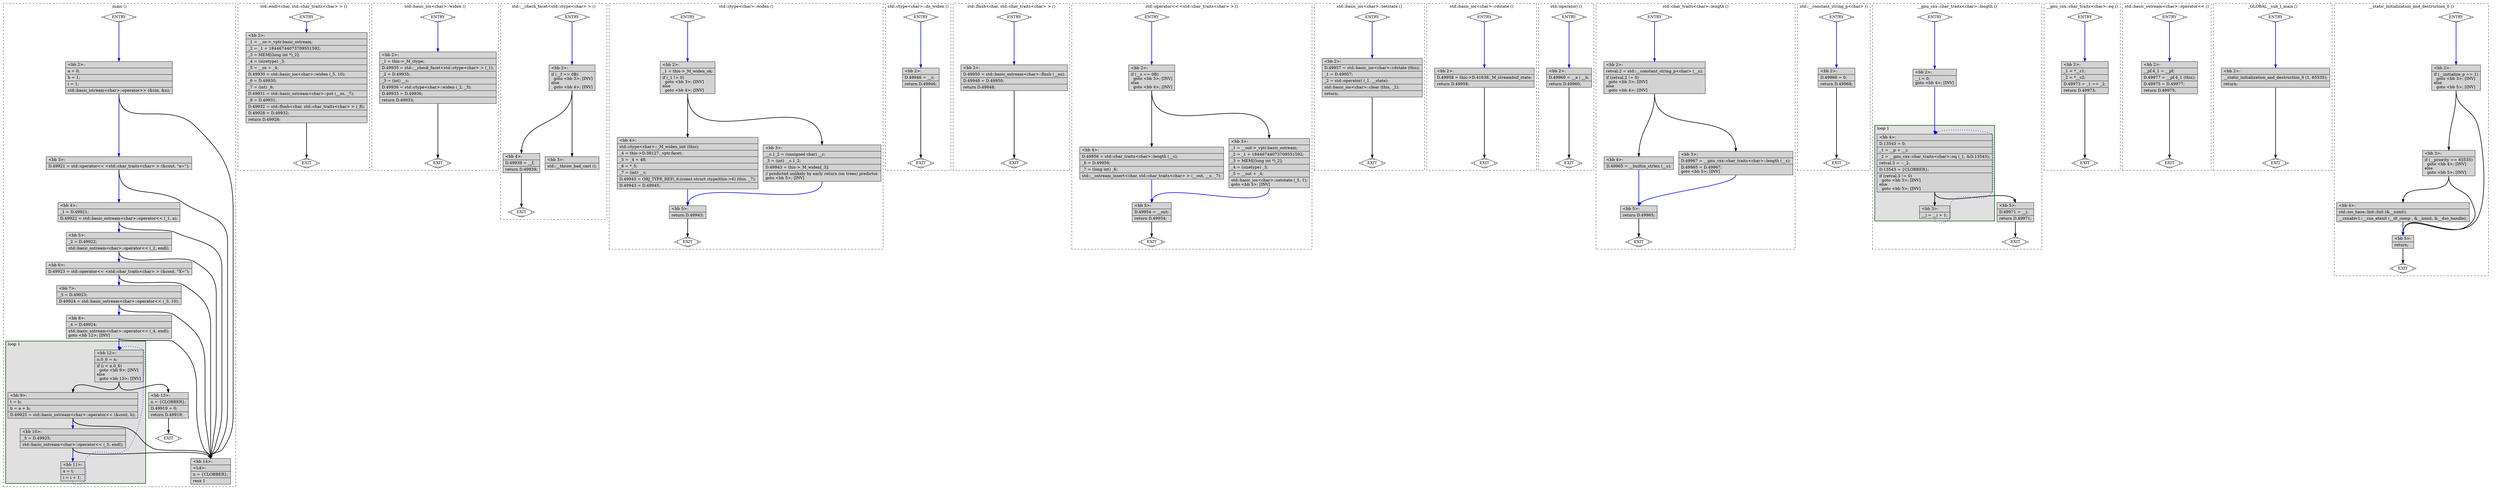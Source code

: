 digraph "a-fib.cpp.017t.ompexp" {
overlap=false;
subgraph "cluster_main" {
	style="dashed";
	color="black";
	label="main ()";
	subgraph cluster_1812_1 {
	style="filled";
	color="darkgreen";
	fillcolor="grey88";
	label="loop 1";
	labeljust=l;
	penwidth=2;
	fn_1812_basic_block_12 [shape=record,style=filled,fillcolor=lightgrey,label="{\<bb\ 12\>:\l\
|n.0_6\ =\ n;\l\
|if\ (i\ \<\ n.0_6)\l\
\ \ goto\ \<bb\ 9\>;\ [INV]\l\
else\l\
\ \ goto\ \<bb\ 13\>;\ [INV]\l\
}"];

	fn_1812_basic_block_9 [shape=record,style=filled,fillcolor=lightgrey,label="{\<bb\ 9\>:\l\
|t\ =\ b;\l\
|b\ =\ a\ +\ b;\l\
|D.49925\ =\ std::basic_ostream\<char\>::operator\<\<\ (&cout,\ b);\l\
}"];

	fn_1812_basic_block_10 [shape=record,style=filled,fillcolor=lightgrey,label="{\<bb\ 10\>:\l\
|_5\ =\ D.49925;\l\
|std::basic_ostream\<char\>::operator\<\<\ (_5,\ endl);\l\
}"];

	fn_1812_basic_block_11 [shape=record,style=filled,fillcolor=lightgrey,label="{\<bb\ 11\>:\l\
|a\ =\ t;\l\
|i\ =\ i\ +\ 1;\l\
}"];

	}
	fn_1812_basic_block_0 [shape=Mdiamond,style=filled,fillcolor=white,label="ENTRY"];

	fn_1812_basic_block_1 [shape=Mdiamond,style=filled,fillcolor=white,label="EXIT"];

	fn_1812_basic_block_2 [shape=record,style=filled,fillcolor=lightgrey,label="{\<bb\ 2\>:\l\
|a\ =\ 0;\l\
|b\ =\ 1;\l\
|i\ =\ 1;\l\
|std::basic_istream\<char\>::operator\>\>\ (&cin,\ &n);\l\
}"];

	fn_1812_basic_block_3 [shape=record,style=filled,fillcolor=lightgrey,label="{\<bb\ 3\>:\l\
|D.49921\ =\ std::operator\<\<\ \<std::char_traits\<char\>\ \>\ (&cout,\ \"a=\");\l\
}"];

	fn_1812_basic_block_4 [shape=record,style=filled,fillcolor=lightgrey,label="{\<bb\ 4\>:\l\
|_1\ =\ D.49921;\l\
|D.49922\ =\ std::basic_ostream\<char\>::operator\<\<\ (_1,\ a);\l\
}"];

	fn_1812_basic_block_5 [shape=record,style=filled,fillcolor=lightgrey,label="{\<bb\ 5\>:\l\
|_2\ =\ D.49922;\l\
|std::basic_ostream\<char\>::operator\<\<\ (_2,\ endl);\l\
}"];

	fn_1812_basic_block_6 [shape=record,style=filled,fillcolor=lightgrey,label="{\<bb\ 6\>:\l\
|D.49923\ =\ std::operator\<\<\ \<std::char_traits\<char\>\ \>\ (&cout,\ \"X=\");\l\
}"];

	fn_1812_basic_block_7 [shape=record,style=filled,fillcolor=lightgrey,label="{\<bb\ 7\>:\l\
|_3\ =\ D.49923;\l\
|D.49924\ =\ std::basic_ostream\<char\>::operator\<\<\ (_3,\ 10);\l\
}"];

	fn_1812_basic_block_8 [shape=record,style=filled,fillcolor=lightgrey,label="{\<bb\ 8\>:\l\
|_4\ =\ D.49924;\l\
|std::basic_ostream\<char\>::operator\<\<\ (_4,\ endl);\l\
goto\ \<bb\ 12\>;\ [INV]\l\
}"];

	fn_1812_basic_block_13 [shape=record,style=filled,fillcolor=lightgrey,label="{\<bb\ 13\>:\l\
|n\ =\ \{CLOBBER\};\l\
|D.49919\ =\ 0;\l\
|return\ D.49919;\l\
}"];

	fn_1812_basic_block_14 [shape=record,style=filled,fillcolor=lightgrey,label="{\<bb\ 14\>:\l\
|\<L4\>:\l\
|n\ =\ \{CLOBBER\};\l\
|resx\ 1\l\
}"];

	fn_1812_basic_block_0:s -> fn_1812_basic_block_2:n [style="solid,bold",color=blue,weight=100,constraint=true];
	fn_1812_basic_block_2:s -> fn_1812_basic_block_14:n [style="solid,bold",color=black,weight=10,constraint=true];
	fn_1812_basic_block_2:s -> fn_1812_basic_block_3:n [style="solid,bold",color=blue,weight=100,constraint=true];
	fn_1812_basic_block_3:s -> fn_1812_basic_block_14:n [style="solid,bold",color=black,weight=10,constraint=true];
	fn_1812_basic_block_3:s -> fn_1812_basic_block_4:n [style="solid,bold",color=blue,weight=100,constraint=true];
	fn_1812_basic_block_4:s -> fn_1812_basic_block_14:n [style="solid,bold",color=black,weight=10,constraint=true];
	fn_1812_basic_block_4:s -> fn_1812_basic_block_5:n [style="solid,bold",color=blue,weight=100,constraint=true];
	fn_1812_basic_block_5:s -> fn_1812_basic_block_14:n [style="solid,bold",color=black,weight=10,constraint=true];
	fn_1812_basic_block_5:s -> fn_1812_basic_block_6:n [style="solid,bold",color=blue,weight=100,constraint=true];
	fn_1812_basic_block_6:s -> fn_1812_basic_block_14:n [style="solid,bold",color=black,weight=10,constraint=true];
	fn_1812_basic_block_6:s -> fn_1812_basic_block_7:n [style="solid,bold",color=blue,weight=100,constraint=true];
	fn_1812_basic_block_7:s -> fn_1812_basic_block_14:n [style="solid,bold",color=black,weight=10,constraint=true];
	fn_1812_basic_block_7:s -> fn_1812_basic_block_8:n [style="solid,bold",color=blue,weight=100,constraint=true];
	fn_1812_basic_block_8:s -> fn_1812_basic_block_14:n [style="solid,bold",color=black,weight=10,constraint=true];
	fn_1812_basic_block_8:s -> fn_1812_basic_block_12:n [style="solid,bold",color=blue,weight=100,constraint=true];
	fn_1812_basic_block_9:s -> fn_1812_basic_block_14:n [style="solid,bold",color=black,weight=10,constraint=true];
	fn_1812_basic_block_9:s -> fn_1812_basic_block_10:n [style="solid,bold",color=blue,weight=100,constraint=true];
	fn_1812_basic_block_10:s -> fn_1812_basic_block_14:n [style="solid,bold",color=black,weight=10,constraint=true];
	fn_1812_basic_block_10:s -> fn_1812_basic_block_11:n [style="solid,bold",color=blue,weight=100,constraint=true];
	fn_1812_basic_block_11:s -> fn_1812_basic_block_12:n [style="dotted,bold",color=blue,weight=10,constraint=false];
	fn_1812_basic_block_12:s -> fn_1812_basic_block_9:n [style="solid,bold",color=black,weight=10,constraint=true];
	fn_1812_basic_block_12:s -> fn_1812_basic_block_13:n [style="solid,bold",color=black,weight=10,constraint=true];
	fn_1812_basic_block_13:s -> fn_1812_basic_block_1:n [style="solid,bold",color=black,weight=10,constraint=true];
	fn_1812_basic_block_0:s -> fn_1812_basic_block_1:n [style="invis",constraint=true];
}
subgraph "cluster_std::endl<char, std::char_traits<char> >" {
	style="dashed";
	color="black";
	label="std::endl<char, std::char_traits<char> > ()";
	fn_2060_basic_block_0 [shape=Mdiamond,style=filled,fillcolor=white,label="ENTRY"];

	fn_2060_basic_block_1 [shape=Mdiamond,style=filled,fillcolor=white,label="EXIT"];

	fn_2060_basic_block_2 [shape=record,style=filled,fillcolor=lightgrey,label="{\<bb\ 2\>:\l\
|_1\ =\ __os-\>_vptr.basic_ostream;\l\
|_2\ =\ _1\ +\ 18446744073709551592;\l\
|_3\ =\ MEM[(long\ int\ *)_2];\l\
|_4\ =\ (sizetype)\ _3;\l\
|_5\ =\ __os\ +\ _4;\l\
|D.49930\ =\ std::basic_ios\<char\>::widen\ (_5,\ 10);\l\
|_6\ =\ D.49930;\l\
|_7\ =\ (int)\ _6;\l\
|D.49931\ =\ std::basic_ostream\<char\>::put\ (__os,\ _7);\l\
|_8\ =\ D.49931;\l\
|D.49932\ =\ std::flush\<char,\ std::char_traits\<char\>\ \>\ (_8);\l\
|D.49928\ =\ D.49932;\l\
|return\ D.49928;\l\
}"];

	fn_2060_basic_block_0:s -> fn_2060_basic_block_2:n [style="solid,bold",color=blue,weight=100,constraint=true];
	fn_2060_basic_block_2:s -> fn_2060_basic_block_1:n [style="solid,bold",color=black,weight=10,constraint=true];
	fn_2060_basic_block_0:s -> fn_2060_basic_block_1:n [style="invis",constraint=true];
}
subgraph "cluster_std::basic_ios<char>::widen" {
	style="dashed";
	color="black";
	label="std::basic_ios<char>::widen ()";
	fn_2140_basic_block_0 [shape=Mdiamond,style=filled,fillcolor=white,label="ENTRY"];

	fn_2140_basic_block_1 [shape=Mdiamond,style=filled,fillcolor=white,label="EXIT"];

	fn_2140_basic_block_2 [shape=record,style=filled,fillcolor=lightgrey,label="{\<bb\ 2\>:\l\
|_1\ =\ this-\>_M_ctype;\l\
|D.49935\ =\ std::__check_facet\<std::ctype\<char\>\ \>\ (_1);\l\
|_2\ =\ D.49935;\l\
|_3\ =\ (int)\ __c;\l\
|D.49936\ =\ std::ctype\<char\>::widen\ (_2,\ _3);\l\
|D.49933\ =\ D.49936;\l\
|return\ D.49933;\l\
}"];

	fn_2140_basic_block_0:s -> fn_2140_basic_block_2:n [style="solid,bold",color=blue,weight=100,constraint=true];
	fn_2140_basic_block_2:s -> fn_2140_basic_block_1:n [style="solid,bold",color=black,weight=10,constraint=true];
	fn_2140_basic_block_0:s -> fn_2140_basic_block_1:n [style="invis",constraint=true];
}
subgraph "cluster_std::__check_facet<std::ctype<char> >" {
	style="dashed";
	color="black";
	label="std::__check_facet<std::ctype<char> > ()";
	fn_2185_basic_block_0 [shape=Mdiamond,style=filled,fillcolor=white,label="ENTRY"];

	fn_2185_basic_block_1 [shape=Mdiamond,style=filled,fillcolor=white,label="EXIT"];

	fn_2185_basic_block_2 [shape=record,style=filled,fillcolor=lightgrey,label="{\<bb\ 2\>:\l\
|if\ (__f\ ==\ 0B)\l\
\ \ goto\ \<bb\ 3\>;\ [INV]\l\
else\l\
\ \ goto\ \<bb\ 4\>;\ [INV]\l\
}"];

	fn_2185_basic_block_3 [shape=record,style=filled,fillcolor=lightgrey,label="{\<bb\ 3\>:\l\
|std::__throw_bad_cast\ ();\l\
}"];

	fn_2185_basic_block_4 [shape=record,style=filled,fillcolor=lightgrey,label="{\<bb\ 4\>:\l\
|D.49939\ =\ __f;\l\
|return\ D.49939;\l\
}"];

	fn_2185_basic_block_0:s -> fn_2185_basic_block_2:n [style="solid,bold",color=blue,weight=100,constraint=true];
	fn_2185_basic_block_2:s -> fn_2185_basic_block_3:n [style="solid,bold",color=black,weight=10,constraint=true];
	fn_2185_basic_block_2:s -> fn_2185_basic_block_4:n [style="solid,bold",color=black,weight=10,constraint=true];
	fn_2185_basic_block_4:s -> fn_2185_basic_block_1:n [style="solid,bold",color=black,weight=10,constraint=true];
	fn_2185_basic_block_0:s -> fn_2185_basic_block_1:n [style="invis",constraint=true];
}
subgraph "cluster_std::ctype<char>::widen" {
	style="dashed";
	color="black";
	label="std::ctype<char>::widen ()";
	fn_1560_basic_block_0 [shape=Mdiamond,style=filled,fillcolor=white,label="ENTRY"];

	fn_1560_basic_block_1 [shape=Mdiamond,style=filled,fillcolor=white,label="EXIT"];

	fn_1560_basic_block_2 [shape=record,style=filled,fillcolor=lightgrey,label="{\<bb\ 2\>:\l\
|_1\ =\ this-\>_M_widen_ok;\l\
|if\ (_1\ !=\ 0)\l\
\ \ goto\ \<bb\ 3\>;\ [INV]\l\
else\l\
\ \ goto\ \<bb\ 4\>;\ [INV]\l\
}"];

	fn_1560_basic_block_3 [shape=record,style=filled,fillcolor=lightgrey,label="{\<bb\ 3\>:\l\
|__c.1_2\ =\ (unsigned\ char)\ __c;\l\
|_3\ =\ (int)\ __c.1_2;\l\
|D.49943\ =\ this-\>_M_widen[_3];\l\
|//\ predicted\ unlikely\ by\ early\ return\ (on\ trees)\ predictor.\l\
goto\ \<bb\ 5\>;\ [INV]\l\
}"];

	fn_1560_basic_block_4 [shape=record,style=filled,fillcolor=lightgrey,label="{\<bb\ 4\>:\l\
|std::ctype\<char\>::_M_widen_init\ (this);\l\
|_4\ =\ this-\>D.38127._vptr.facet;\l\
|_5\ =\ _4\ +\ 48;\l\
|_6\ =\ *_5;\l\
|_7\ =\ (int)\ __c;\l\
|D.49945\ =\ OBJ_TYPE_REF(_6;(const\ struct\ ctype)this-\>6)\ (this,\ _7);\l\
|D.49943\ =\ D.49945;\l\
}"];

	fn_1560_basic_block_5 [shape=record,style=filled,fillcolor=lightgrey,label="{\<bb\ 5\>:\l\
|return\ D.49943;\l\
}"];

	fn_1560_basic_block_0:s -> fn_1560_basic_block_2:n [style="solid,bold",color=blue,weight=100,constraint=true];
	fn_1560_basic_block_2:s -> fn_1560_basic_block_3:n [style="solid,bold",color=black,weight=10,constraint=true];
	fn_1560_basic_block_2:s -> fn_1560_basic_block_4:n [style="solid,bold",color=black,weight=10,constraint=true];
	fn_1560_basic_block_3:s -> fn_1560_basic_block_5:n [style="solid,bold",color=blue,weight=100,constraint=true];
	fn_1560_basic_block_4:s -> fn_1560_basic_block_5:n [style="solid,bold",color=blue,weight=100,constraint=true];
	fn_1560_basic_block_5:s -> fn_1560_basic_block_1:n [style="solid,bold",color=black,weight=10,constraint=true];
	fn_1560_basic_block_0:s -> fn_1560_basic_block_1:n [style="invis",constraint=true];
}
subgraph "cluster_std::ctype<char>::do_widen" {
	style="dashed";
	color="black";
	label="std::ctype<char>::do_widen ()";
	fn_1565_basic_block_0 [shape=Mdiamond,style=filled,fillcolor=white,label="ENTRY"];

	fn_1565_basic_block_1 [shape=Mdiamond,style=filled,fillcolor=white,label="EXIT"];

	fn_1565_basic_block_2 [shape=record,style=filled,fillcolor=lightgrey,label="{\<bb\ 2\>:\l\
|D.49946\ =\ __c;\l\
|return\ D.49946;\l\
}"];

	fn_1565_basic_block_0:s -> fn_1565_basic_block_2:n [style="solid,bold",color=blue,weight=100,constraint=true];
	fn_1565_basic_block_2:s -> fn_1565_basic_block_1:n [style="solid,bold",color=black,weight=10,constraint=true];
	fn_1565_basic_block_0:s -> fn_1565_basic_block_1:n [style="invis",constraint=true];
}
subgraph "cluster_std::flush<char, std::char_traits<char> >" {
	style="dashed";
	color="black";
	label="std::flush<char, std::char_traits<char> > ()";
	fn_2141_basic_block_0 [shape=Mdiamond,style=filled,fillcolor=white,label="ENTRY"];

	fn_2141_basic_block_1 [shape=Mdiamond,style=filled,fillcolor=white,label="EXIT"];

	fn_2141_basic_block_2 [shape=record,style=filled,fillcolor=lightgrey,label="{\<bb\ 2\>:\l\
|D.49950\ =\ std::basic_ostream\<char\>::flush\ (__os);\l\
|D.49948\ =\ D.49950;\l\
|return\ D.49948;\l\
}"];

	fn_2141_basic_block_0:s -> fn_2141_basic_block_2:n [style="solid,bold",color=blue,weight=100,constraint=true];
	fn_2141_basic_block_2:s -> fn_2141_basic_block_1:n [style="solid,bold",color=black,weight=10,constraint=true];
	fn_2141_basic_block_0:s -> fn_2141_basic_block_1:n [style="invis",constraint=true];
}
subgraph "cluster_std::operator<< <std::char_traits<char> >" {
	style="dashed";
	color="black";
	label="std::operator<< <std::char_traits<char> > ()";
	fn_2059_basic_block_0 [shape=Mdiamond,style=filled,fillcolor=white,label="ENTRY"];

	fn_2059_basic_block_1 [shape=Mdiamond,style=filled,fillcolor=white,label="EXIT"];

	fn_2059_basic_block_2 [shape=record,style=filled,fillcolor=lightgrey,label="{\<bb\ 2\>:\l\
|if\ (__s\ ==\ 0B)\l\
\ \ goto\ \<bb\ 3\>;\ [INV]\l\
else\l\
\ \ goto\ \<bb\ 4\>;\ [INV]\l\
}"];

	fn_2059_basic_block_3 [shape=record,style=filled,fillcolor=lightgrey,label="{\<bb\ 3\>:\l\
|_1\ =\ __out-\>_vptr.basic_ostream;\l\
|_2\ =\ _1\ +\ 18446744073709551592;\l\
|_3\ =\ MEM[(long\ int\ *)_2];\l\
|_4\ =\ (sizetype)\ _3;\l\
|_5\ =\ __out\ +\ _4;\l\
|std::basic_ios\<char\>::setstate\ (_5,\ 1);\l\
goto\ \<bb\ 5\>;\ [INV]\l\
}"];

	fn_2059_basic_block_4 [shape=record,style=filled,fillcolor=lightgrey,label="{\<bb\ 4\>:\l\
|D.49956\ =\ std::char_traits\<char\>::length\ (__s);\l\
|_6\ =\ D.49956;\l\
|_7\ =\ (long\ int)\ _6;\l\
|std::__ostream_insert\<char,\ std::char_traits\<char\>\ \>\ (__out,\ __s,\ _7);\l\
}"];

	fn_2059_basic_block_5 [shape=record,style=filled,fillcolor=lightgrey,label="{\<bb\ 5\>:\l\
|D.49954\ =\ __out;\l\
|return\ D.49954;\l\
}"];

	fn_2059_basic_block_0:s -> fn_2059_basic_block_2:n [style="solid,bold",color=blue,weight=100,constraint=true];
	fn_2059_basic_block_2:s -> fn_2059_basic_block_3:n [style="solid,bold",color=black,weight=10,constraint=true];
	fn_2059_basic_block_2:s -> fn_2059_basic_block_4:n [style="solid,bold",color=black,weight=10,constraint=true];
	fn_2059_basic_block_3:s -> fn_2059_basic_block_5:n [style="solid,bold",color=blue,weight=100,constraint=true];
	fn_2059_basic_block_4:s -> fn_2059_basic_block_5:n [style="solid,bold",color=blue,weight=100,constraint=true];
	fn_2059_basic_block_5:s -> fn_2059_basic_block_1:n [style="solid,bold",color=black,weight=10,constraint=true];
	fn_2059_basic_block_0:s -> fn_2059_basic_block_1:n [style="invis",constraint=true];
}
subgraph "cluster_std::basic_ios<char>::setstate" {
	style="dashed";
	color="black";
	label="std::basic_ios<char>::setstate ()";
	fn_2139_basic_block_0 [shape=Mdiamond,style=filled,fillcolor=white,label="ENTRY"];

	fn_2139_basic_block_1 [shape=Mdiamond,style=filled,fillcolor=white,label="EXIT"];

	fn_2139_basic_block_2 [shape=record,style=filled,fillcolor=lightgrey,label="{\<bb\ 2\>:\l\
|D.49957\ =\ std::basic_ios\<char\>::rdstate\ (this);\l\
|_1\ =\ D.49957;\l\
|_2\ =\ std::operator\|\ (_1,\ __state);\l\
|std::basic_ios\<char\>::clear\ (this,\ _2);\l\
|return;\l\
}"];

	fn_2139_basic_block_0:s -> fn_2139_basic_block_2:n [style="solid,bold",color=blue,weight=100,constraint=true];
	fn_2139_basic_block_2:s -> fn_2139_basic_block_1:n [style="solid,bold",color=black,weight=10,constraint=true];
	fn_2139_basic_block_0:s -> fn_2139_basic_block_1:n [style="invis",constraint=true];
}
subgraph "cluster_std::basic_ios<char>::rdstate" {
	style="dashed";
	color="black";
	label="std::basic_ios<char>::rdstate ()";
	fn_2184_basic_block_0 [shape=Mdiamond,style=filled,fillcolor=white,label="ENTRY"];

	fn_2184_basic_block_1 [shape=Mdiamond,style=filled,fillcolor=white,label="EXIT"];

	fn_2184_basic_block_2 [shape=record,style=filled,fillcolor=lightgrey,label="{\<bb\ 2\>:\l\
|D.49958\ =\ this-\>D.41638._M_streambuf_state;\l\
|return\ D.49958;\l\
}"];

	fn_2184_basic_block_0:s -> fn_2184_basic_block_2:n [style="solid,bold",color=blue,weight=100,constraint=true];
	fn_2184_basic_block_2:s -> fn_2184_basic_block_1:n [style="solid,bold",color=black,weight=10,constraint=true];
	fn_2184_basic_block_0:s -> fn_2184_basic_block_1:n [style="invis",constraint=true];
}
subgraph "cluster_std::operator|" {
	style="dashed";
	color="black";
	label="std::operator| ()";
	fn_1414_basic_block_0 [shape=Mdiamond,style=filled,fillcolor=white,label="ENTRY"];

	fn_1414_basic_block_1 [shape=Mdiamond,style=filled,fillcolor=white,label="EXIT"];

	fn_1414_basic_block_2 [shape=record,style=filled,fillcolor=lightgrey,label="{\<bb\ 2\>:\l\
|D.49960\ =\ __a\ \|\ __b;\l\
|return\ D.49960;\l\
}"];

	fn_1414_basic_block_0:s -> fn_1414_basic_block_2:n [style="solid,bold",color=blue,weight=100,constraint=true];
	fn_1414_basic_block_2:s -> fn_1414_basic_block_1:n [style="solid,bold",color=black,weight=10,constraint=true];
	fn_1414_basic_block_0:s -> fn_1414_basic_block_1:n [style="invis",constraint=true];
}
subgraph "cluster_std::char_traits<char>::length" {
	style="dashed";
	color="black";
	label="std::char_traits<char>::length ()";
	fn_476_basic_block_0 [shape=Mdiamond,style=filled,fillcolor=white,label="ENTRY"];

	fn_476_basic_block_1 [shape=Mdiamond,style=filled,fillcolor=white,label="EXIT"];

	fn_476_basic_block_2 [shape=record,style=filled,fillcolor=lightgrey,label="{\<bb\ 2\>:\l\
|retval.2\ =\ std::__constant_string_p\<char\>\ (__s);\l\
|if\ (retval.2\ !=\ 0)\l\
\ \ goto\ \<bb\ 3\>;\ [INV]\l\
else\l\
\ \ goto\ \<bb\ 4\>;\ [INV]\l\
}"];

	fn_476_basic_block_3 [shape=record,style=filled,fillcolor=lightgrey,label="{\<bb\ 3\>:\l\
|D.49967\ =\ __gnu_cxx::char_traits\<char\>::length\ (__s);\l\
|D.49965\ =\ D.49967;\l\
goto\ \<bb\ 5\>;\ [INV]\l\
}"];

	fn_476_basic_block_4 [shape=record,style=filled,fillcolor=lightgrey,label="{\<bb\ 4\>:\l\
|D.49965\ =\ __builtin_strlen\ (__s);\l\
}"];

	fn_476_basic_block_5 [shape=record,style=filled,fillcolor=lightgrey,label="{\<bb\ 5\>:\l\
|return\ D.49965;\l\
}"];

	fn_476_basic_block_0:s -> fn_476_basic_block_2:n [style="solid,bold",color=blue,weight=100,constraint=true];
	fn_476_basic_block_2:s -> fn_476_basic_block_3:n [style="solid,bold",color=black,weight=10,constraint=true];
	fn_476_basic_block_2:s -> fn_476_basic_block_4:n [style="solid,bold",color=black,weight=10,constraint=true];
	fn_476_basic_block_3:s -> fn_476_basic_block_5:n [style="solid,bold",color=blue,weight=100,constraint=true];
	fn_476_basic_block_4:s -> fn_476_basic_block_5:n [style="solid,bold",color=blue,weight=100,constraint=true];
	fn_476_basic_block_5:s -> fn_476_basic_block_1:n [style="solid,bold",color=black,weight=10,constraint=true];
	fn_476_basic_block_0:s -> fn_476_basic_block_1:n [style="invis",constraint=true];
}
subgraph "cluster_std::__constant_string_p<char>" {
	style="dashed";
	color="black";
	label="std::__constant_string_p<char> ()";
	fn_477_basic_block_0 [shape=Mdiamond,style=filled,fillcolor=white,label="ENTRY"];

	fn_477_basic_block_1 [shape=Mdiamond,style=filled,fillcolor=white,label="EXIT"];

	fn_477_basic_block_2 [shape=record,style=filled,fillcolor=lightgrey,label="{\<bb\ 2\>:\l\
|D.49968\ =\ 0;\l\
|return\ D.49968;\l\
}"];

	fn_477_basic_block_0:s -> fn_477_basic_block_2:n [style="solid,bold",color=blue,weight=100,constraint=true];
	fn_477_basic_block_2:s -> fn_477_basic_block_1:n [style="solid,bold",color=black,weight=10,constraint=true];
	fn_477_basic_block_0:s -> fn_477_basic_block_1:n [style="invis",constraint=true];
}
subgraph "cluster___gnu_cxx::char_traits<char>::length" {
	style="dashed";
	color="black";
	label="__gnu_cxx::char_traits<char>::length ()";
	subgraph cluster_478_1 {
	style="filled";
	color="darkgreen";
	fillcolor="grey88";
	label="loop 1";
	labeljust=l;
	penwidth=2;
	fn_478_basic_block_4 [shape=record,style=filled,fillcolor=lightgrey,label="{\<bb\ 4\>:\l\
|D.13543\ =\ 0;\l\
|_1\ =\ __p\ +\ __i;\l\
|_2\ =\ __gnu_cxx::char_traits\<char\>::eq\ (_1,\ &D.13543);\l\
|retval.3\ =\ ~_2;\l\
|D.13543\ =\ \{CLOBBER\};\l\
|if\ (retval.3\ !=\ 0)\l\
\ \ goto\ \<bb\ 3\>;\ [INV]\l\
else\l\
\ \ goto\ \<bb\ 5\>;\ [INV]\l\
}"];

	fn_478_basic_block_3 [shape=record,style=filled,fillcolor=lightgrey,label="{\<bb\ 3\>:\l\
|__i\ =\ __i\ +\ 1;\l\
}"];

	}
	fn_478_basic_block_0 [shape=Mdiamond,style=filled,fillcolor=white,label="ENTRY"];

	fn_478_basic_block_1 [shape=Mdiamond,style=filled,fillcolor=white,label="EXIT"];

	fn_478_basic_block_2 [shape=record,style=filled,fillcolor=lightgrey,label="{\<bb\ 2\>:\l\
|__i\ =\ 0;\l\
goto\ \<bb\ 4\>;\ [INV]\l\
}"];

	fn_478_basic_block_5 [shape=record,style=filled,fillcolor=lightgrey,label="{\<bb\ 5\>:\l\
|D.49971\ =\ __i;\l\
|return\ D.49971;\l\
}"];

	fn_478_basic_block_0:s -> fn_478_basic_block_2:n [style="solid,bold",color=blue,weight=100,constraint=true];
	fn_478_basic_block_2:s -> fn_478_basic_block_4:n [style="solid,bold",color=blue,weight=100,constraint=true];
	fn_478_basic_block_3:s -> fn_478_basic_block_4:n [style="dotted,bold",color=blue,weight=10,constraint=false];
	fn_478_basic_block_4:s -> fn_478_basic_block_3:n [style="solid,bold",color=black,weight=10,constraint=true];
	fn_478_basic_block_4:s -> fn_478_basic_block_5:n [style="solid,bold",color=black,weight=10,constraint=true];
	fn_478_basic_block_5:s -> fn_478_basic_block_1:n [style="solid,bold",color=black,weight=10,constraint=true];
	fn_478_basic_block_0:s -> fn_478_basic_block_1:n [style="invis",constraint=true];
}
subgraph "cluster___gnu_cxx::char_traits<char>::eq" {
	style="dashed";
	color="black";
	label="__gnu_cxx::char_traits<char>::eq ()";
	fn_479_basic_block_0 [shape=Mdiamond,style=filled,fillcolor=white,label="ENTRY"];

	fn_479_basic_block_1 [shape=Mdiamond,style=filled,fillcolor=white,label="EXIT"];

	fn_479_basic_block_2 [shape=record,style=filled,fillcolor=lightgrey,label="{\<bb\ 2\>:\l\
|_1\ =\ *__c1;\l\
|_2\ =\ *__c2;\l\
|D.49973\ =\ _1\ ==\ _2;\l\
|return\ D.49973;\l\
}"];

	fn_479_basic_block_0:s -> fn_479_basic_block_2:n [style="solid,bold",color=blue,weight=100,constraint=true];
	fn_479_basic_block_2:s -> fn_479_basic_block_1:n [style="solid,bold",color=black,weight=10,constraint=true];
	fn_479_basic_block_0:s -> fn_479_basic_block_1:n [style="invis",constraint=true];
}
subgraph "cluster_std::basic_ostream<char>::operator<<" {
	style="dashed";
	color="black";
	label="std::basic_ostream<char>::operator<< ()";
	fn_2061_basic_block_0 [shape=Mdiamond,style=filled,fillcolor=white,label="ENTRY"];

	fn_2061_basic_block_1 [shape=Mdiamond,style=filled,fillcolor=white,label="EXIT"];

	fn_2061_basic_block_2 [shape=record,style=filled,fillcolor=lightgrey,label="{\<bb\ 2\>:\l\
|__pf.4_1\ =\ __pf;\l\
|D.49977\ =\ __pf.4_1\ (this);\l\
|D.49975\ =\ D.49977;\l\
|return\ D.49975;\l\
}"];

	fn_2061_basic_block_0:s -> fn_2061_basic_block_2:n [style="solid,bold",color=blue,weight=100,constraint=true];
	fn_2061_basic_block_2:s -> fn_2061_basic_block_1:n [style="solid,bold",color=black,weight=10,constraint=true];
	fn_2061_basic_block_0:s -> fn_2061_basic_block_1:n [style="invis",constraint=true];
}
subgraph "cluster__GLOBAL__sub_I_main" {
	style="dashed";
	color="black";
	label="_GLOBAL__sub_I_main ()";
	fn_2302_basic_block_0 [shape=Mdiamond,style=filled,fillcolor=white,label="ENTRY"];

	fn_2302_basic_block_1 [shape=Mdiamond,style=filled,fillcolor=white,label="EXIT"];

	fn_2302_basic_block_2 [shape=record,style=filled,fillcolor=lightgrey,label="{\<bb\ 2\>:\l\
|__static_initialization_and_destruction_0\ (1,\ 65535);\l\
|return;\l\
}"];

	fn_2302_basic_block_0:s -> fn_2302_basic_block_2:n [style="solid,bold",color=blue,weight=100,constraint=true];
	fn_2302_basic_block_2:s -> fn_2302_basic_block_1:n [style="solid,bold",color=black,weight=10,constraint=true];
	fn_2302_basic_block_0:s -> fn_2302_basic_block_1:n [style="invis",constraint=true];
}
subgraph "cluster___static_initialization_and_destruction_0" {
	style="dashed";
	color="black";
	label="__static_initialization_and_destruction_0 ()";
	fn_2301_basic_block_0 [shape=Mdiamond,style=filled,fillcolor=white,label="ENTRY"];

	fn_2301_basic_block_1 [shape=Mdiamond,style=filled,fillcolor=white,label="EXIT"];

	fn_2301_basic_block_2 [shape=record,style=filled,fillcolor=lightgrey,label="{\<bb\ 2\>:\l\
|if\ (__initialize_p\ ==\ 1)\l\
\ \ goto\ \<bb\ 3\>;\ [INV]\l\
else\l\
\ \ goto\ \<bb\ 5\>;\ [INV]\l\
}"];

	fn_2301_basic_block_3 [shape=record,style=filled,fillcolor=lightgrey,label="{\<bb\ 3\>:\l\
|if\ (__priority\ ==\ 65535)\l\
\ \ goto\ \<bb\ 4\>;\ [INV]\l\
else\l\
\ \ goto\ \<bb\ 5\>;\ [INV]\l\
}"];

	fn_2301_basic_block_4 [shape=record,style=filled,fillcolor=lightgrey,label="{\<bb\ 4\>:\l\
|std::ios_base::Init::Init\ (&__ioinit);\l\
|__cxxabiv1::__cxa_atexit\ (__dt_comp\ ,\ &__ioinit,\ &__dso_handle);\l\
}"];

	fn_2301_basic_block_5 [shape=record,style=filled,fillcolor=lightgrey,label="{\<bb\ 5\>:\l\
|return;\l\
}"];

	fn_2301_basic_block_0:s -> fn_2301_basic_block_2:n [style="solid,bold",color=blue,weight=100,constraint=true];
	fn_2301_basic_block_2:s -> fn_2301_basic_block_3:n [style="solid,bold",color=black,weight=10,constraint=true];
	fn_2301_basic_block_2:s -> fn_2301_basic_block_5:n [style="solid,bold",color=black,weight=10,constraint=true];
	fn_2301_basic_block_3:s -> fn_2301_basic_block_4:n [style="solid,bold",color=black,weight=10,constraint=true];
	fn_2301_basic_block_3:s -> fn_2301_basic_block_5:n [style="solid,bold",color=black,weight=10,constraint=true];
	fn_2301_basic_block_4:s -> fn_2301_basic_block_5:n [style="solid,bold",color=blue,weight=100,constraint=true];
	fn_2301_basic_block_5:s -> fn_2301_basic_block_1:n [style="solid,bold",color=black,weight=10,constraint=true];
	fn_2301_basic_block_0:s -> fn_2301_basic_block_1:n [style="invis",constraint=true];
}
}
